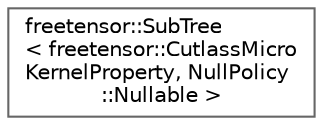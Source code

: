 digraph "Graphical Class Hierarchy"
{
 // LATEX_PDF_SIZE
  bgcolor="transparent";
  edge [fontname=Helvetica,fontsize=10,labelfontname=Helvetica,labelfontsize=10];
  node [fontname=Helvetica,fontsize=10,shape=box,height=0.2,width=0.4];
  rankdir="LR";
  Node0 [label="freetensor::SubTree\l\< freetensor::CutlassMicro\lKernelProperty, NullPolicy\l::Nullable \>",height=0.2,width=0.4,color="grey40", fillcolor="white", style="filled",URL="$classfreetensor_1_1SubTree.html",tooltip=" "];
}
